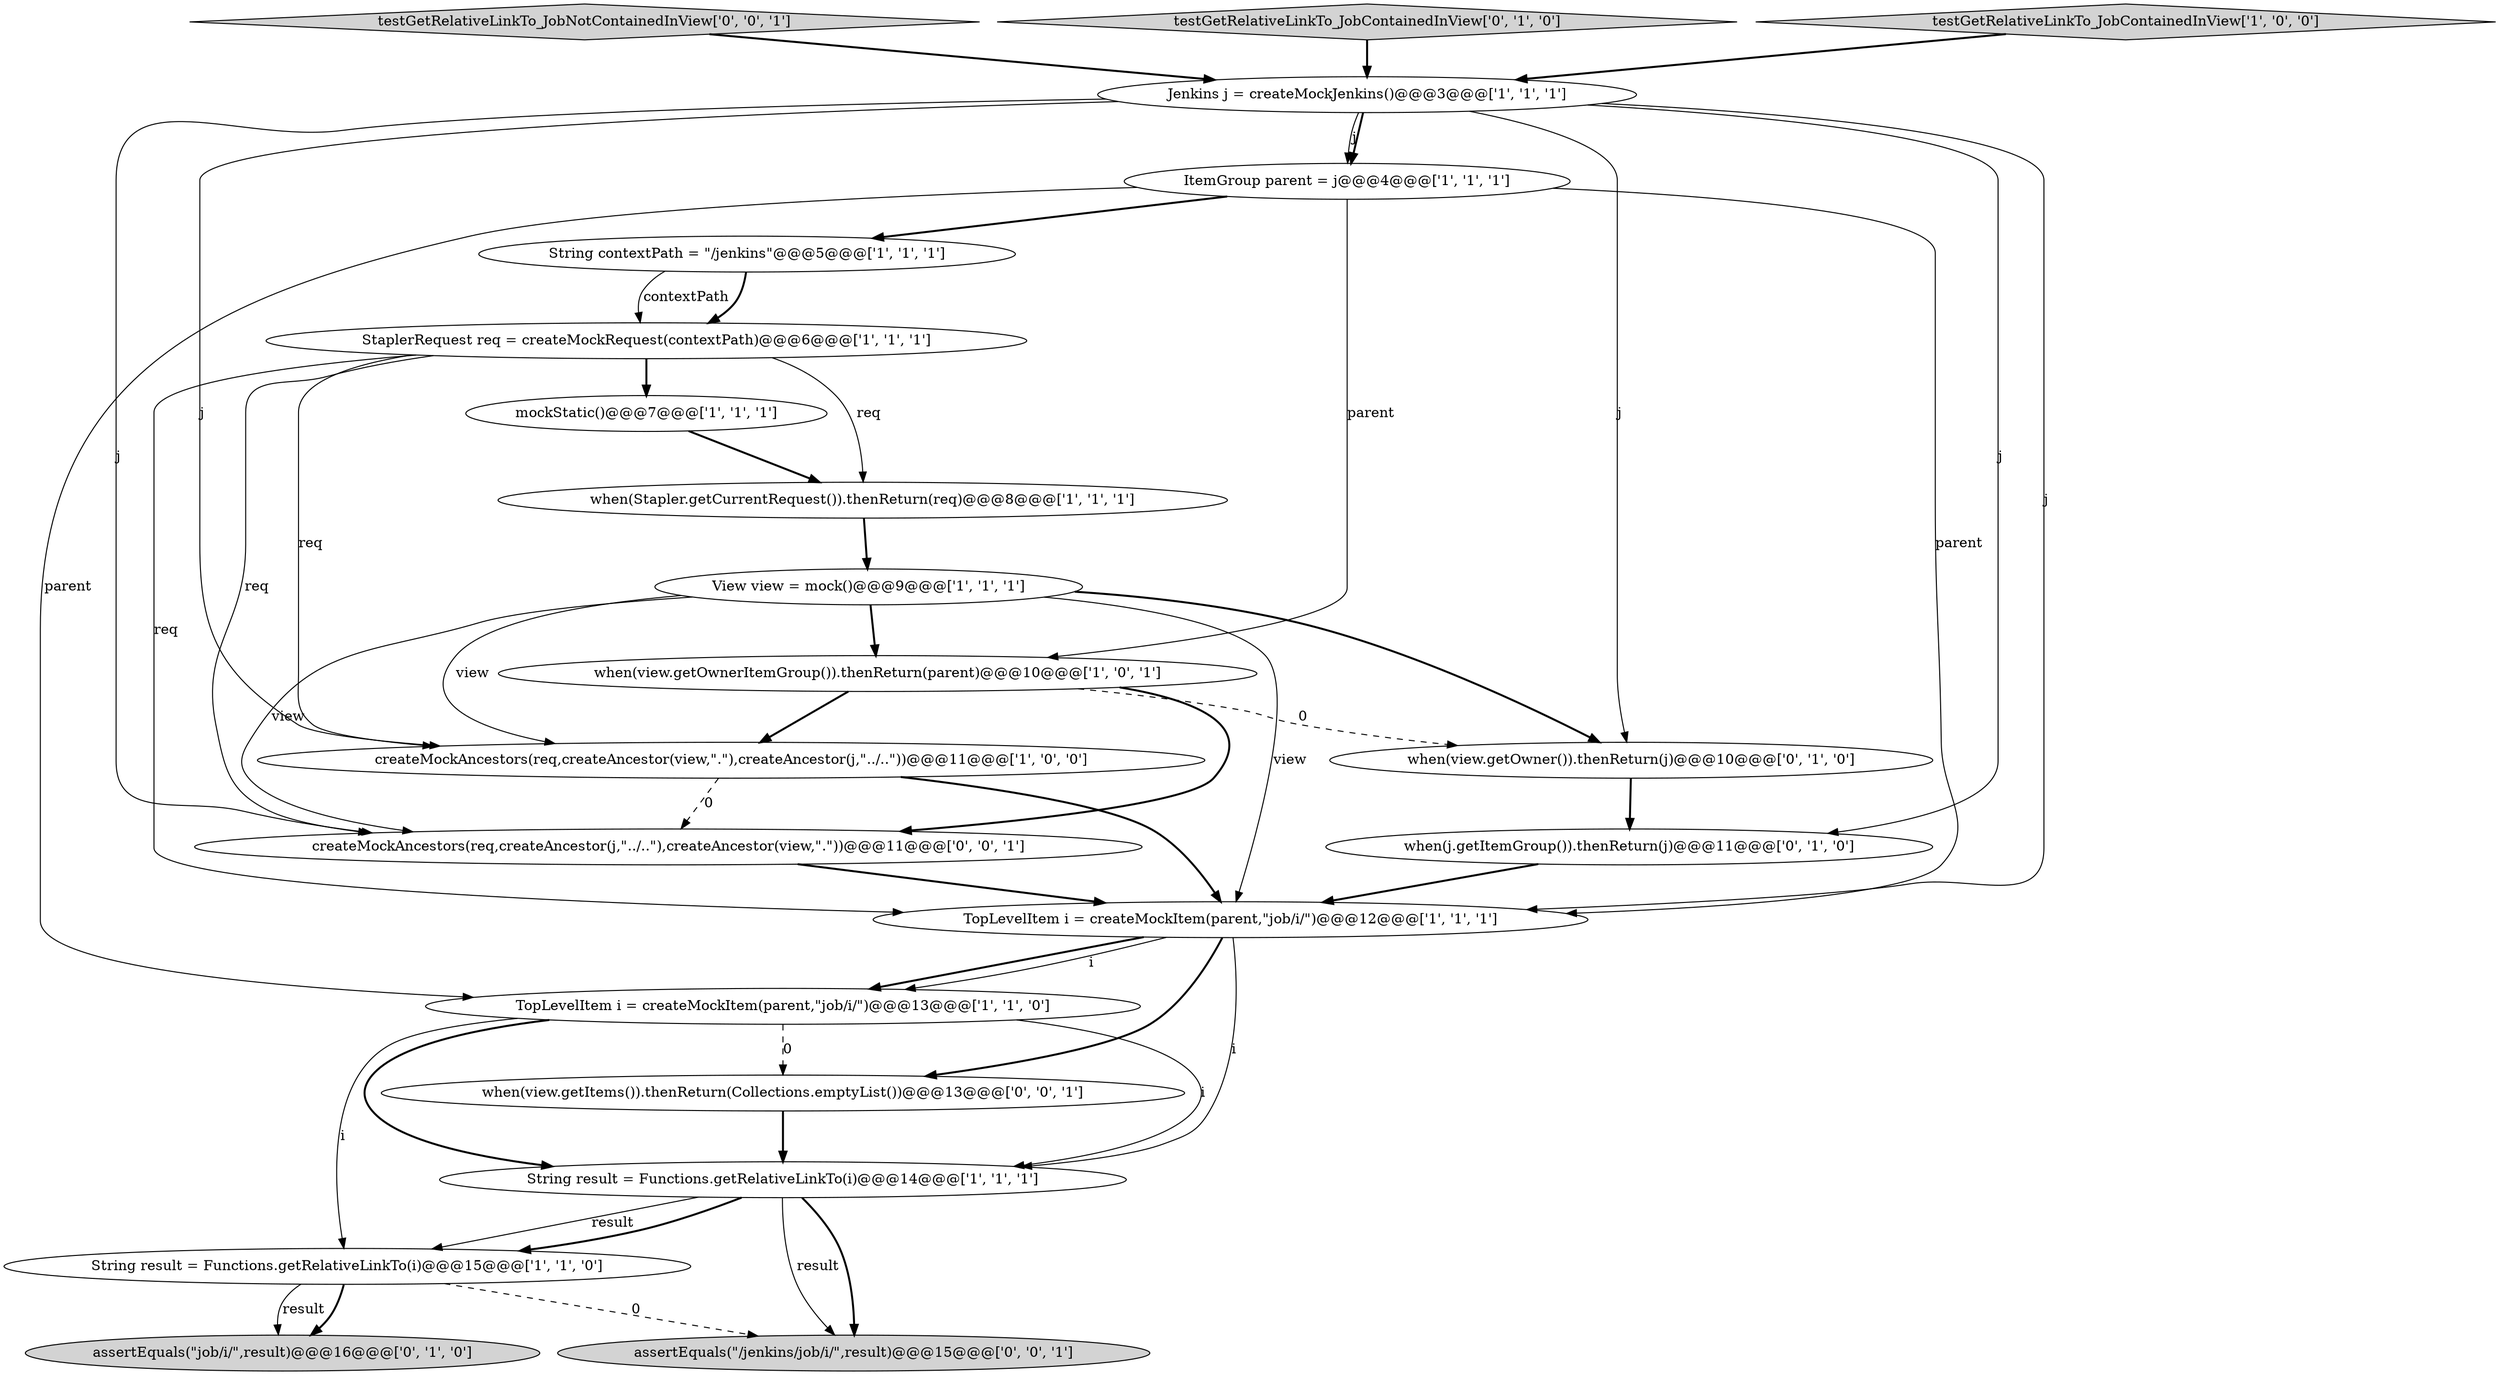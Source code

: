 digraph {
5 [style = filled, label = "when(view.getOwnerItemGroup()).thenReturn(parent)@@@10@@@['1', '0', '1']", fillcolor = white, shape = ellipse image = "AAA0AAABBB1BBB"];
16 [style = filled, label = "assertEquals(\"job/i/\",result)@@@16@@@['0', '1', '0']", fillcolor = lightgray, shape = ellipse image = "AAA0AAABBB2BBB"];
2 [style = filled, label = "String contextPath = \"/jenkins\"@@@5@@@['1', '1', '1']", fillcolor = white, shape = ellipse image = "AAA0AAABBB1BBB"];
9 [style = filled, label = "TopLevelItem i = createMockItem(parent,\"job/i/\")@@@13@@@['1', '1', '0']", fillcolor = white, shape = ellipse image = "AAA0AAABBB1BBB"];
21 [style = filled, label = "assertEquals(\"/jenkins/job/i/\",result)@@@15@@@['0', '0', '1']", fillcolor = lightgray, shape = ellipse image = "AAA0AAABBB3BBB"];
4 [style = filled, label = "String result = Functions.getRelativeLinkTo(i)@@@14@@@['1', '1', '1']", fillcolor = white, shape = ellipse image = "AAA0AAABBB1BBB"];
18 [style = filled, label = "testGetRelativeLinkTo_JobNotContainedInView['0', '0', '1']", fillcolor = lightgray, shape = diamond image = "AAA0AAABBB3BBB"];
6 [style = filled, label = "mockStatic()@@@7@@@['1', '1', '1']", fillcolor = white, shape = ellipse image = "AAA0AAABBB1BBB"];
20 [style = filled, label = "when(view.getItems()).thenReturn(Collections.emptyList())@@@13@@@['0', '0', '1']", fillcolor = white, shape = ellipse image = "AAA0AAABBB3BBB"];
12 [style = filled, label = "ItemGroup parent = j@@@4@@@['1', '1', '1']", fillcolor = white, shape = ellipse image = "AAA0AAABBB1BBB"];
14 [style = filled, label = "when(view.getOwner()).thenReturn(j)@@@10@@@['0', '1', '0']", fillcolor = white, shape = ellipse image = "AAA1AAABBB2BBB"];
13 [style = filled, label = "View view = mock()@@@9@@@['1', '1', '1']", fillcolor = white, shape = ellipse image = "AAA0AAABBB1BBB"];
0 [style = filled, label = "TopLevelItem i = createMockItem(parent,\"job/i/\")@@@12@@@['1', '1', '1']", fillcolor = white, shape = ellipse image = "AAA0AAABBB1BBB"];
3 [style = filled, label = "StaplerRequest req = createMockRequest(contextPath)@@@6@@@['1', '1', '1']", fillcolor = white, shape = ellipse image = "AAA0AAABBB1BBB"];
1 [style = filled, label = "when(Stapler.getCurrentRequest()).thenReturn(req)@@@8@@@['1', '1', '1']", fillcolor = white, shape = ellipse image = "AAA0AAABBB1BBB"];
8 [style = filled, label = "createMockAncestors(req,createAncestor(view,\".\"),createAncestor(j,\"../..\"))@@@11@@@['1', '0', '0']", fillcolor = white, shape = ellipse image = "AAA0AAABBB1BBB"];
11 [style = filled, label = "Jenkins j = createMockJenkins()@@@3@@@['1', '1', '1']", fillcolor = white, shape = ellipse image = "AAA0AAABBB1BBB"];
15 [style = filled, label = "when(j.getItemGroup()).thenReturn(j)@@@11@@@['0', '1', '0']", fillcolor = white, shape = ellipse image = "AAA1AAABBB2BBB"];
17 [style = filled, label = "testGetRelativeLinkTo_JobContainedInView['0', '1', '0']", fillcolor = lightgray, shape = diamond image = "AAA0AAABBB2BBB"];
19 [style = filled, label = "createMockAncestors(req,createAncestor(j,\"../..\"),createAncestor(view,\".\"))@@@11@@@['0', '0', '1']", fillcolor = white, shape = ellipse image = "AAA0AAABBB3BBB"];
7 [style = filled, label = "testGetRelativeLinkTo_JobContainedInView['1', '0', '0']", fillcolor = lightgray, shape = diamond image = "AAA0AAABBB1BBB"];
10 [style = filled, label = "String result = Functions.getRelativeLinkTo(i)@@@15@@@['1', '1', '0']", fillcolor = white, shape = ellipse image = "AAA0AAABBB1BBB"];
10->16 [style = bold, label=""];
5->19 [style = bold, label=""];
13->0 [style = solid, label="view"];
11->19 [style = solid, label="j"];
5->8 [style = bold, label=""];
11->12 [style = bold, label=""];
0->4 [style = solid, label="i"];
5->14 [style = dashed, label="0"];
11->14 [style = solid, label="j"];
9->4 [style = bold, label=""];
3->19 [style = solid, label="req"];
11->0 [style = solid, label="j"];
12->0 [style = solid, label="parent"];
8->0 [style = bold, label=""];
12->2 [style = bold, label=""];
20->4 [style = bold, label=""];
0->9 [style = bold, label=""];
10->21 [style = dashed, label="0"];
11->8 [style = solid, label="j"];
11->15 [style = solid, label="j"];
13->19 [style = solid, label="view"];
19->0 [style = bold, label=""];
7->11 [style = bold, label=""];
11->12 [style = solid, label="j"];
2->3 [style = bold, label=""];
12->9 [style = solid, label="parent"];
4->10 [style = solid, label="result"];
0->9 [style = solid, label="i"];
9->4 [style = solid, label="i"];
3->6 [style = bold, label=""];
12->5 [style = solid, label="parent"];
3->8 [style = solid, label="req"];
2->3 [style = solid, label="contextPath"];
4->21 [style = solid, label="result"];
13->8 [style = solid, label="view"];
15->0 [style = bold, label=""];
0->20 [style = bold, label=""];
8->19 [style = dashed, label="0"];
9->20 [style = dashed, label="0"];
3->0 [style = solid, label="req"];
17->11 [style = bold, label=""];
18->11 [style = bold, label=""];
4->10 [style = bold, label=""];
3->1 [style = solid, label="req"];
1->13 [style = bold, label=""];
13->14 [style = bold, label=""];
14->15 [style = bold, label=""];
4->21 [style = bold, label=""];
6->1 [style = bold, label=""];
9->10 [style = solid, label="i"];
13->5 [style = bold, label=""];
10->16 [style = solid, label="result"];
}
